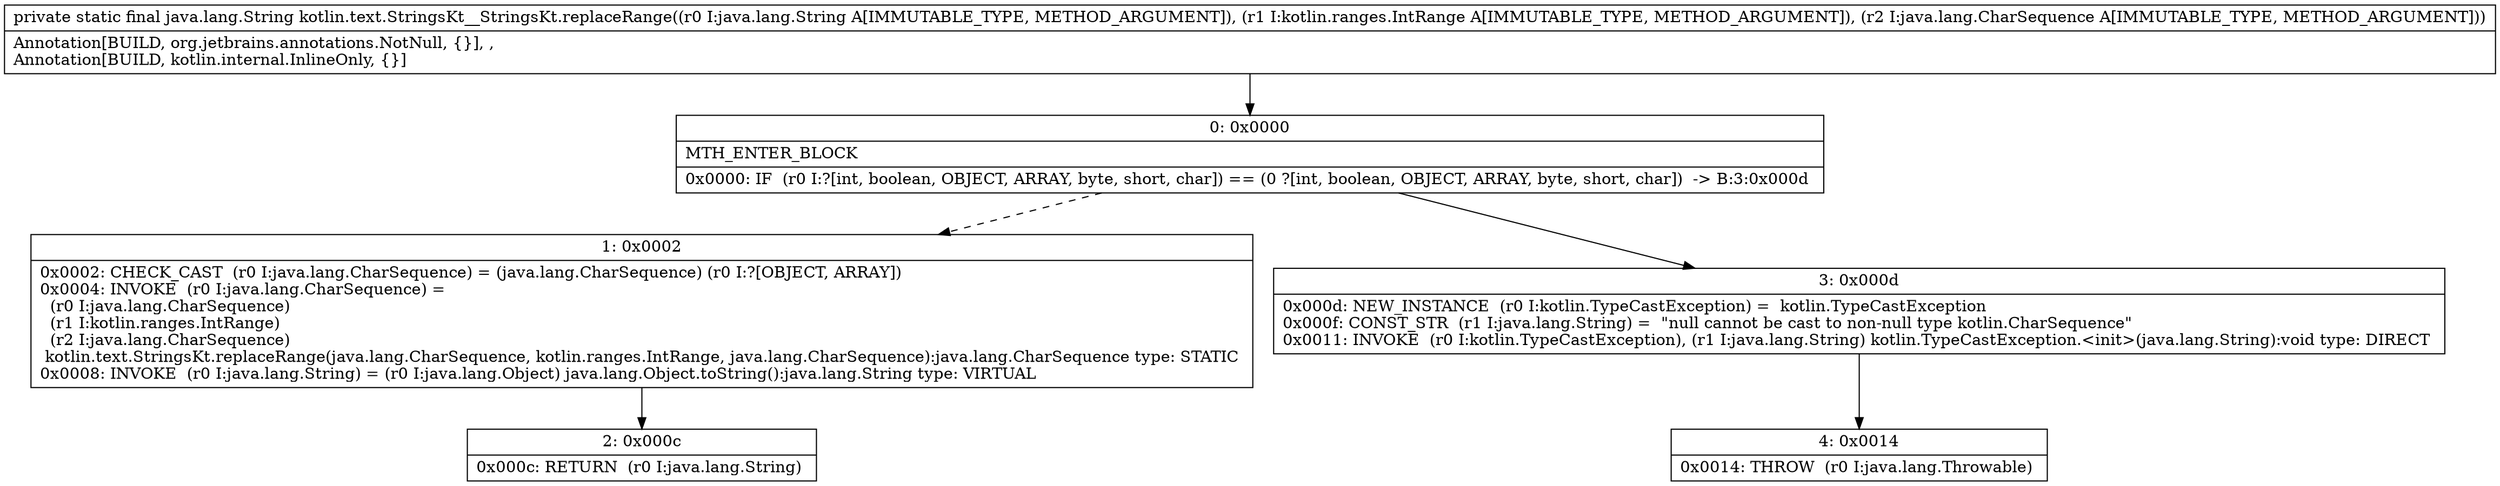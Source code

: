 digraph "CFG forkotlin.text.StringsKt__StringsKt.replaceRange(Ljava\/lang\/String;Lkotlin\/ranges\/IntRange;Ljava\/lang\/CharSequence;)Ljava\/lang\/String;" {
Node_0 [shape=record,label="{0\:\ 0x0000|MTH_ENTER_BLOCK\l|0x0000: IF  (r0 I:?[int, boolean, OBJECT, ARRAY, byte, short, char]) == (0 ?[int, boolean, OBJECT, ARRAY, byte, short, char])  \-\> B:3:0x000d \l}"];
Node_1 [shape=record,label="{1\:\ 0x0002|0x0002: CHECK_CAST  (r0 I:java.lang.CharSequence) = (java.lang.CharSequence) (r0 I:?[OBJECT, ARRAY]) \l0x0004: INVOKE  (r0 I:java.lang.CharSequence) = \l  (r0 I:java.lang.CharSequence)\l  (r1 I:kotlin.ranges.IntRange)\l  (r2 I:java.lang.CharSequence)\l kotlin.text.StringsKt.replaceRange(java.lang.CharSequence, kotlin.ranges.IntRange, java.lang.CharSequence):java.lang.CharSequence type: STATIC \l0x0008: INVOKE  (r0 I:java.lang.String) = (r0 I:java.lang.Object) java.lang.Object.toString():java.lang.String type: VIRTUAL \l}"];
Node_2 [shape=record,label="{2\:\ 0x000c|0x000c: RETURN  (r0 I:java.lang.String) \l}"];
Node_3 [shape=record,label="{3\:\ 0x000d|0x000d: NEW_INSTANCE  (r0 I:kotlin.TypeCastException) =  kotlin.TypeCastException \l0x000f: CONST_STR  (r1 I:java.lang.String) =  \"null cannot be cast to non\-null type kotlin.CharSequence\" \l0x0011: INVOKE  (r0 I:kotlin.TypeCastException), (r1 I:java.lang.String) kotlin.TypeCastException.\<init\>(java.lang.String):void type: DIRECT \l}"];
Node_4 [shape=record,label="{4\:\ 0x0014|0x0014: THROW  (r0 I:java.lang.Throwable) \l}"];
MethodNode[shape=record,label="{private static final java.lang.String kotlin.text.StringsKt__StringsKt.replaceRange((r0 I:java.lang.String A[IMMUTABLE_TYPE, METHOD_ARGUMENT]), (r1 I:kotlin.ranges.IntRange A[IMMUTABLE_TYPE, METHOD_ARGUMENT]), (r2 I:java.lang.CharSequence A[IMMUTABLE_TYPE, METHOD_ARGUMENT]))  | Annotation[BUILD, org.jetbrains.annotations.NotNull, \{\}], , \lAnnotation[BUILD, kotlin.internal.InlineOnly, \{\}]\l}"];
MethodNode -> Node_0;
Node_0 -> Node_1[style=dashed];
Node_0 -> Node_3;
Node_1 -> Node_2;
Node_3 -> Node_4;
}

